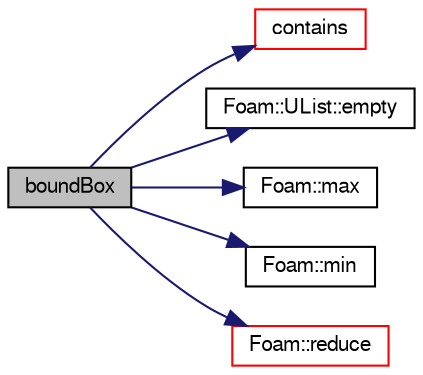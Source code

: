 digraph "boundBox"
{
  bgcolor="transparent";
  edge [fontname="FreeSans",fontsize="10",labelfontname="FreeSans",labelfontsize="10"];
  node [fontname="FreeSans",fontsize="10",shape=record];
  rankdir="LR";
  Node39 [label="boundBox",height=0.2,width=0.4,color="black", fillcolor="grey75", style="filled", fontcolor="black"];
  Node39 -> Node40 [color="midnightblue",fontsize="10",style="solid",fontname="FreeSans"];
  Node40 [label="contains",height=0.2,width=0.4,color="red",URL="$a27102.html#a7e701fa094ffe47c254aea533b94b572",tooltip="Contains point? (inside or on edge) "];
  Node39 -> Node44 [color="midnightblue",fontsize="10",style="solid",fontname="FreeSans"];
  Node44 [label="Foam::UList::empty",height=0.2,width=0.4,color="black",URL="$a25698.html#a644718bb2fb240de962dc3c9a1fdf0dc",tooltip="Return true if the UList is empty (ie, size() is zero). "];
  Node39 -> Node45 [color="midnightblue",fontsize="10",style="solid",fontname="FreeSans"];
  Node45 [label="Foam::max",height=0.2,width=0.4,color="black",URL="$a21124.html#ac993e906cf2774ae77e666bc24e81733"];
  Node39 -> Node46 [color="midnightblue",fontsize="10",style="solid",fontname="FreeSans"];
  Node46 [label="Foam::min",height=0.2,width=0.4,color="black",URL="$a21124.html#a253e112ad2d56d96230ff39ea7f442dc"];
  Node39 -> Node47 [color="midnightblue",fontsize="10",style="solid",fontname="FreeSans"];
  Node47 [label="Foam::reduce",height=0.2,width=0.4,color="red",URL="$a21124.html#a7ffd6af4acc2eb9ba72ee296b5ecda23"];
}
